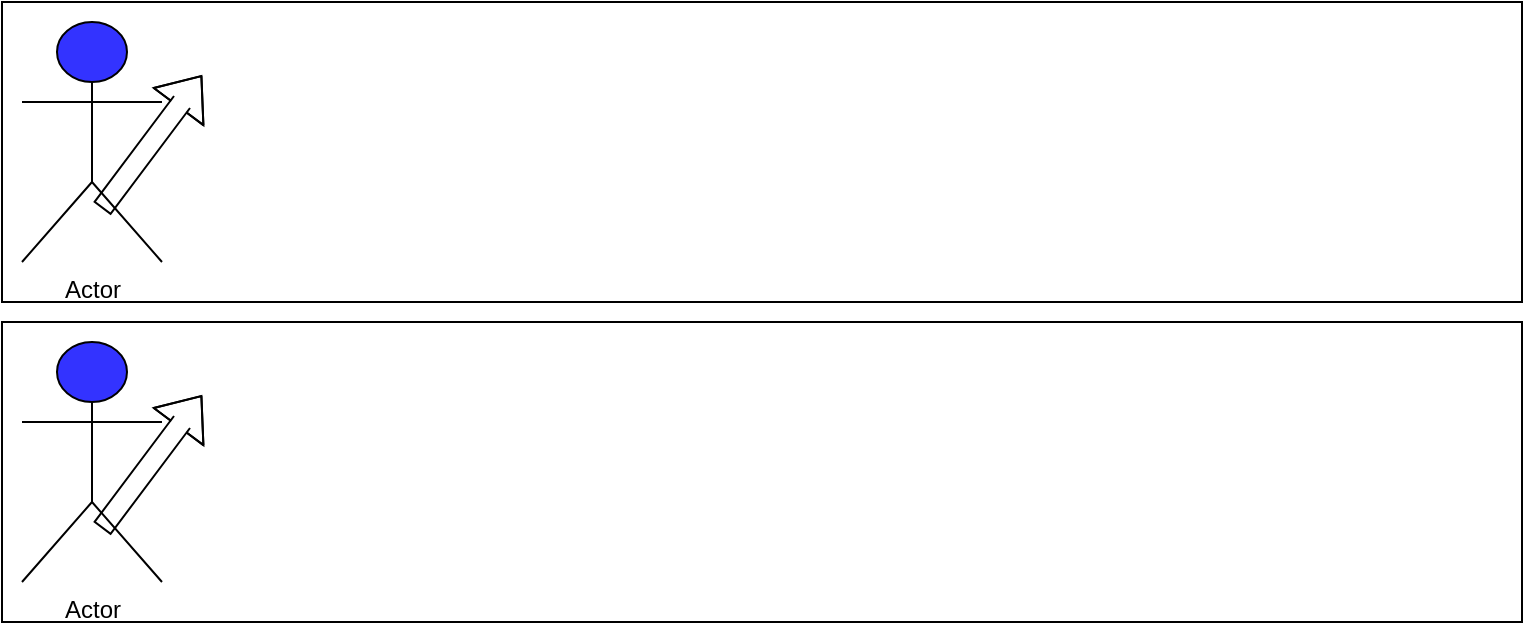 <mxfile version="20.2.3" type="github">
  <diagram id="fxpMy1MvDavEP5wEhpTM" name="Página-1">
    <mxGraphModel dx="1022" dy="384" grid="1" gridSize="10" guides="1" tooltips="1" connect="1" arrows="1" fold="1" page="1" pageScale="1" pageWidth="827" pageHeight="1169" math="0" shadow="0">
      <root>
        <mxCell id="0" />
        <mxCell id="1" parent="0" />
        <mxCell id="EwkXzUQBeiqE4QdTnfD2-7" value="" style="rounded=0;whiteSpace=wrap;html=1;" vertex="1" parent="1">
          <mxGeometry x="40" y="250" width="760" height="150" as="geometry" />
        </mxCell>
        <mxCell id="EwkXzUQBeiqE4QdTnfD2-6" value="" style="rounded=0;whiteSpace=wrap;html=1;" vertex="1" parent="1">
          <mxGeometry x="40" y="90" width="760" height="150" as="geometry" />
        </mxCell>
        <mxCell id="EwkXzUQBeiqE4QdTnfD2-1" value="" style="group" vertex="1" connectable="0" parent="1">
          <mxGeometry x="50" y="100" width="85" height="140" as="geometry" />
        </mxCell>
        <mxCell id="j99Gu-w2fLsjkU9y8sFW-1" value="Actor" style="shape=umlActor;verticalLabelPosition=bottom;verticalAlign=top;html=1;outlineConnect=0;fillColor=#3333FF;" parent="EwkXzUQBeiqE4QdTnfD2-1" vertex="1">
          <mxGeometry width="70" height="120" as="geometry" />
        </mxCell>
        <mxCell id="j99Gu-w2fLsjkU9y8sFW-2" value="" style="shape=flexArrow;endArrow=classic;html=1;rounded=0;" parent="EwkXzUQBeiqE4QdTnfD2-1" edge="1">
          <mxGeometry width="50" height="50" relative="1" as="geometry">
            <mxPoint x="40" y="93.333" as="sourcePoint" />
            <mxPoint x="90" y="26.667" as="targetPoint" />
            <Array as="points">
              <mxPoint x="80" y="40" />
            </Array>
          </mxGeometry>
        </mxCell>
        <mxCell id="EwkXzUQBeiqE4QdTnfD2-2" value="" style="group" vertex="1" connectable="0" parent="1">
          <mxGeometry x="50" y="260" width="80" height="120" as="geometry" />
        </mxCell>
        <mxCell id="EwkXzUQBeiqE4QdTnfD2-3" value="Actor" style="shape=umlActor;verticalLabelPosition=bottom;verticalAlign=top;html=1;outlineConnect=0;fillColor=#3333FF;" vertex="1" parent="EwkXzUQBeiqE4QdTnfD2-2">
          <mxGeometry width="70" height="120" as="geometry" />
        </mxCell>
        <mxCell id="EwkXzUQBeiqE4QdTnfD2-4" value="" style="shape=flexArrow;endArrow=classic;html=1;rounded=0;" edge="1" parent="EwkXzUQBeiqE4QdTnfD2-2">
          <mxGeometry width="50" height="50" relative="1" as="geometry">
            <mxPoint x="40" y="93.333" as="sourcePoint" />
            <mxPoint x="90" y="26.667" as="targetPoint" />
            <Array as="points">
              <mxPoint x="80" y="40" />
            </Array>
          </mxGeometry>
        </mxCell>
      </root>
    </mxGraphModel>
  </diagram>
</mxfile>

